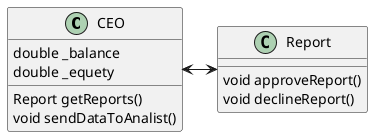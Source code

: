 @startuml CEO


class CEO{
    double _balance
    double _equety

    Report getReports()
    void sendDataToAnalist()

}
class Report{
    void approveReport()
    void declineReport()
}
CEO <-> Report


@enduml


